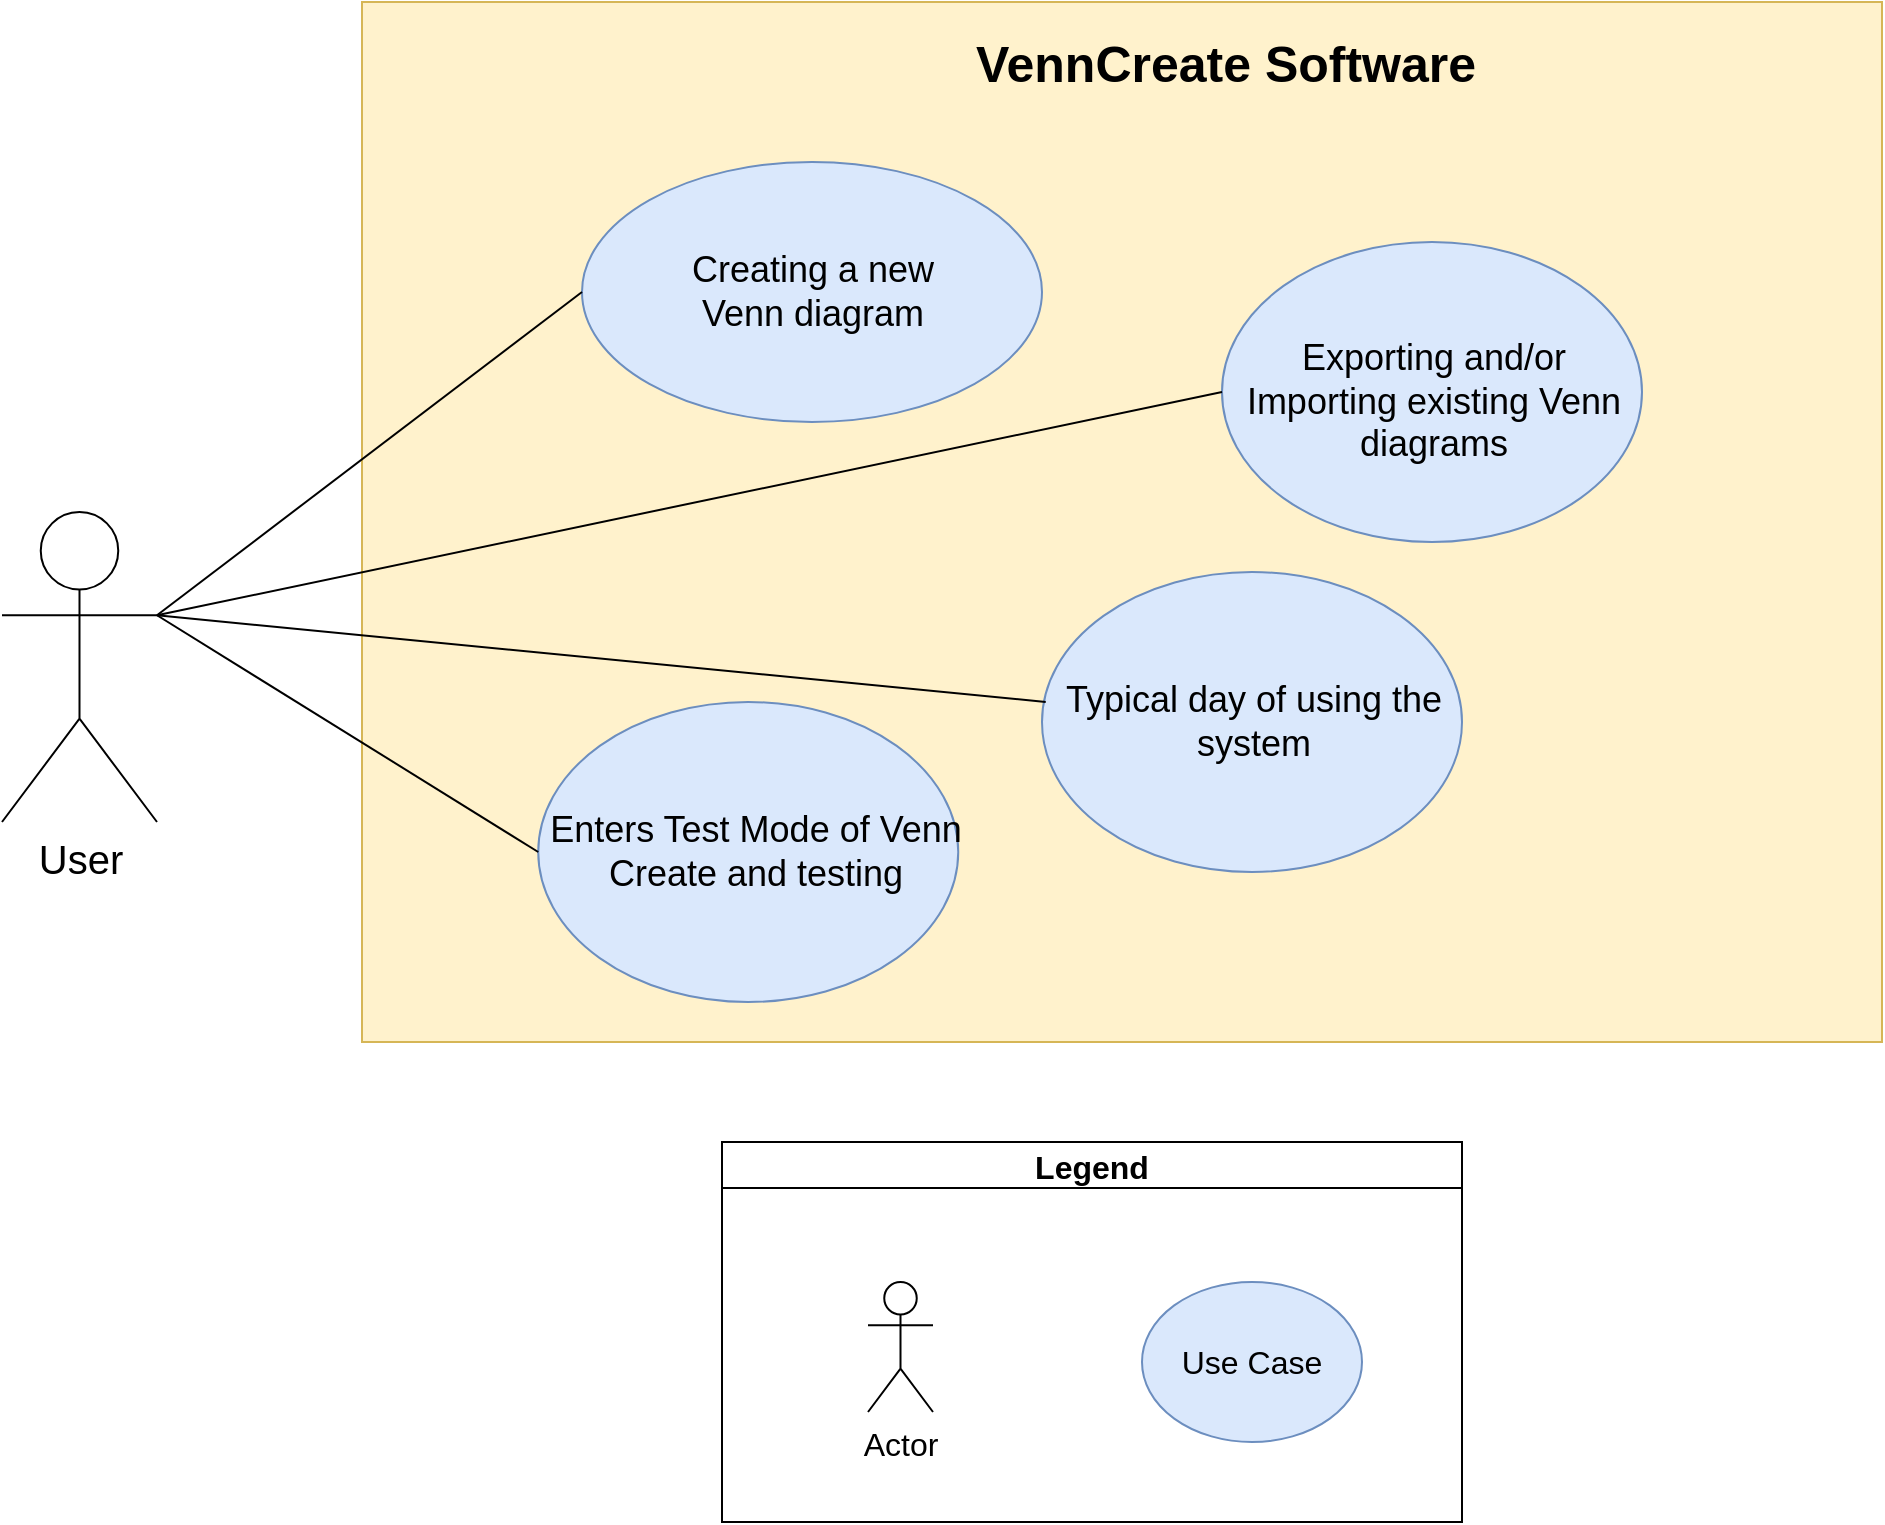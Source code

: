 <mxfile version="12.9.11" type="device"><diagram id="XNrxVBcoge2qlhgSPiih" name="Page-1"><mxGraphModel dx="485" dy="647" grid="1" gridSize="10" guides="1" tooltips="1" connect="1" arrows="1" fold="1" page="1" pageScale="1" pageWidth="850" pageHeight="1100" math="0" shadow="0"><root><mxCell id="0"/><mxCell id="1" parent="0"/><mxCell id="KlaHe_kO8ktHSDTPhPSK-1" value="User" style="shape=umlActor;verticalLabelPosition=bottom;labelBackgroundColor=#ffffff;verticalAlign=top;html=1;outlineConnect=0;aspect=fixed;fontSize=20;" vertex="1" parent="1"><mxGeometry x="70" y="485" width="77.5" height="155" as="geometry"/></mxCell><mxCell id="KlaHe_kO8ktHSDTPhPSK-2" value="" style="whiteSpace=wrap;html=1;fillColor=#fff2cc;strokeColor=#d6b656;" vertex="1" parent="1"><mxGeometry x="250" y="230" width="760" height="520" as="geometry"/></mxCell><mxCell id="KlaHe_kO8ktHSDTPhPSK-3" value="&lt;font style=&quot;font-size: 25px&quot;&gt;&lt;b style=&quot;font-size: 25px&quot;&gt;&lt;font style=&quot;font-size: 25px&quot;&gt;VennCreate Software&lt;br&gt;&lt;/font&gt;&lt;/b&gt;&lt;/font&gt;" style="text;html=1;strokeColor=none;fillColor=none;align=center;verticalAlign=middle;whiteSpace=wrap;rounded=0;fontSize=25;" vertex="1" parent="1"><mxGeometry x="552.5" y="250" width="257.5" height="20" as="geometry"/></mxCell><mxCell id="KlaHe_kO8ktHSDTPhPSK-4" value="Legend" style="swimlane;fontSize=16;" vertex="1" parent="1"><mxGeometry x="430" y="800" width="370" height="190" as="geometry"><mxRectangle x="430" y="710" width="70" height="23" as="alternateBounds"/></mxGeometry></mxCell><mxCell id="KlaHe_kO8ktHSDTPhPSK-5" value="Actor" style="shape=umlActor;verticalLabelPosition=bottom;labelBackgroundColor=#ffffff;verticalAlign=top;html=1;outlineConnect=0;aspect=fixed;fontSize=16;" vertex="1" parent="KlaHe_kO8ktHSDTPhPSK-4"><mxGeometry x="73" y="70" width="32.5" height="65" as="geometry"/></mxCell><mxCell id="KlaHe_kO8ktHSDTPhPSK-6" value="" style="ellipse;whiteSpace=wrap;html=1;fillColor=#dae8fc;strokeColor=#6c8ebf;" vertex="1" parent="KlaHe_kO8ktHSDTPhPSK-4"><mxGeometry x="210" y="70" width="110" height="80" as="geometry"/></mxCell><mxCell id="KlaHe_kO8ktHSDTPhPSK-7" value="Use Case" style="text;html=1;strokeColor=none;fillColor=none;align=center;verticalAlign=middle;whiteSpace=wrap;rounded=0;fontSize=16;" vertex="1" parent="KlaHe_kO8ktHSDTPhPSK-4"><mxGeometry x="226.25" y="100" width="77.5" height="20" as="geometry"/></mxCell><mxCell id="KlaHe_kO8ktHSDTPhPSK-8" value="" style="ellipse;whiteSpace=wrap;html=1;fillColor=#dae8fc;strokeColor=#6c8ebf;" vertex="1" parent="1"><mxGeometry x="360" y="310" width="230" height="130" as="geometry"/></mxCell><mxCell id="KlaHe_kO8ktHSDTPhPSK-9" value="&lt;font style=&quot;font-size: 18px&quot;&gt;Creating a new Venn diagram&lt;/font&gt;" style="text;html=1;strokeColor=none;fillColor=none;align=center;verticalAlign=middle;whiteSpace=wrap;rounded=0;" vertex="1" parent="1"><mxGeometry x="398.75" y="362.5" width="152.5" height="25" as="geometry"/></mxCell><mxCell id="KlaHe_kO8ktHSDTPhPSK-10" value="" style="ellipse;whiteSpace=wrap;html=1;fillColor=#dae8fc;strokeColor=#6c8ebf;" vertex="1" parent="1"><mxGeometry x="338.12" y="580" width="210" height="150" as="geometry"/></mxCell><mxCell id="KlaHe_kO8ktHSDTPhPSK-11" value="&lt;font style=&quot;font-size: 18px&quot;&gt;Enters Test Mode of Venn Create and testing&lt;br&gt;&lt;/font&gt;" style="text;html=1;strokeColor=none;fillColor=none;align=center;verticalAlign=middle;whiteSpace=wrap;rounded=0;" vertex="1" parent="1"><mxGeometry x="343.12" y="645" width="208.13" height="20" as="geometry"/></mxCell><mxCell id="KlaHe_kO8ktHSDTPhPSK-12" value="" style="endArrow=none;html=1;entryX=0;entryY=0.5;entryDx=0;entryDy=0;exitX=1;exitY=0.333;exitDx=0;exitDy=0;exitPerimeter=0;" edge="1" parent="1" source="KlaHe_kO8ktHSDTPhPSK-1" target="KlaHe_kO8ktHSDTPhPSK-8"><mxGeometry width="50" height="50" relative="1" as="geometry"><mxPoint x="160" y="590" as="sourcePoint"/><mxPoint x="280" y="730" as="targetPoint"/></mxGeometry></mxCell><mxCell id="KlaHe_kO8ktHSDTPhPSK-13" value="" style="endArrow=none;html=1;entryX=0;entryY=0.5;entryDx=0;entryDy=0;exitX=1;exitY=0.333;exitDx=0;exitDy=0;exitPerimeter=0;" edge="1" parent="1" source="KlaHe_kO8ktHSDTPhPSK-1" target="KlaHe_kO8ktHSDTPhPSK-10"><mxGeometry width="50" height="50" relative="1" as="geometry"><mxPoint x="240" y="600" as="sourcePoint"/><mxPoint x="260" y="1120" as="targetPoint"/></mxGeometry></mxCell><mxCell id="KlaHe_kO8ktHSDTPhPSK-16" value="" style="ellipse;whiteSpace=wrap;html=1;fillColor=#dae8fc;strokeColor=#6c8ebf;" vertex="1" parent="1"><mxGeometry x="680" y="350.0" width="210" height="150" as="geometry"/></mxCell><mxCell id="KlaHe_kO8ktHSDTPhPSK-17" value="&lt;font style=&quot;font-size: 18px&quot;&gt;Exporting and/or Importing existing Venn diagrams&lt;/font&gt;" style="text;html=1;strokeColor=none;fillColor=none;align=center;verticalAlign=middle;whiteSpace=wrap;rounded=0;" vertex="1" parent="1"><mxGeometry x="681.87" y="420.0" width="208.13" height="20" as="geometry"/></mxCell><mxCell id="KlaHe_kO8ktHSDTPhPSK-18" value="" style="endArrow=none;html=1;entryX=0;entryY=0.5;entryDx=0;entryDy=0;exitX=1;exitY=0.333;exitDx=0;exitDy=0;exitPerimeter=0;" edge="1" parent="1" target="KlaHe_kO8ktHSDTPhPSK-16" source="KlaHe_kO8ktHSDTPhPSK-1"><mxGeometry width="50" height="50" relative="1" as="geometry"><mxPoint x="180" y="550.337" as="sourcePoint"/><mxPoint x="495" y="877" as="targetPoint"/></mxGeometry></mxCell><mxCell id="KlaHe_kO8ktHSDTPhPSK-19" value="" style="ellipse;whiteSpace=wrap;html=1;fillColor=#dae8fc;strokeColor=#6c8ebf;" vertex="1" parent="1"><mxGeometry x="590" y="515" width="210" height="150" as="geometry"/></mxCell><mxCell id="KlaHe_kO8ktHSDTPhPSK-20" value="&lt;font style=&quot;font-size: 18px&quot;&gt;Typical day of using the system&lt;br&gt;&lt;/font&gt;" style="text;html=1;strokeColor=none;fillColor=none;align=center;verticalAlign=middle;whiteSpace=wrap;rounded=0;" vertex="1" parent="1"><mxGeometry x="591.87" y="580" width="208.13" height="20" as="geometry"/></mxCell><mxCell id="KlaHe_kO8ktHSDTPhPSK-21" value="" style="endArrow=none;html=1;entryX=0;entryY=0;entryDx=0;entryDy=0;exitX=1;exitY=0.333;exitDx=0;exitDy=0;exitPerimeter=0;" edge="1" parent="1" target="KlaHe_kO8ktHSDTPhPSK-20"><mxGeometry width="50" height="50" relative="1" as="geometry"><mxPoint x="147.5" y="536.667" as="sourcePoint"/><mxPoint x="338.12" y="655" as="targetPoint"/></mxGeometry></mxCell></root></mxGraphModel></diagram></mxfile>